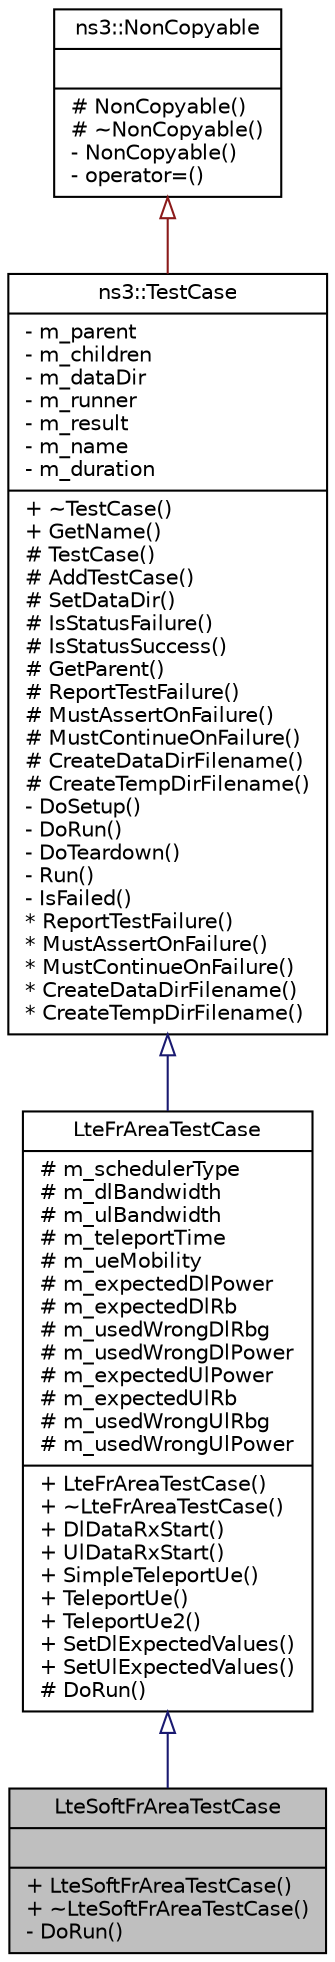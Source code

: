 digraph "LteSoftFrAreaTestCase"
{
  edge [fontname="Helvetica",fontsize="10",labelfontname="Helvetica",labelfontsize="10"];
  node [fontname="Helvetica",fontsize="10",shape=record];
  Node1 [label="{LteSoftFrAreaTestCase\n||+ LteSoftFrAreaTestCase()\l+ ~LteSoftFrAreaTestCase()\l- DoRun()\l}",height=0.2,width=0.4,color="black", fillcolor="grey75", style="filled", fontcolor="black"];
  Node2 -> Node1 [dir="back",color="midnightblue",fontsize="10",style="solid",arrowtail="onormal"];
  Node2 [label="{LteFrAreaTestCase\n|# m_schedulerType\l# m_dlBandwidth\l# m_ulBandwidth\l# m_teleportTime\l# m_ueMobility\l# m_expectedDlPower\l# m_expectedDlRb\l# m_usedWrongDlRbg\l# m_usedWrongDlPower\l# m_expectedUlPower\l# m_expectedUlRb\l# m_usedWrongUlRbg\l# m_usedWrongUlPower\l|+ LteFrAreaTestCase()\l+ ~LteFrAreaTestCase()\l+ DlDataRxStart()\l+ UlDataRxStart()\l+ SimpleTeleportUe()\l+ TeleportUe()\l+ TeleportUe2()\l+ SetDlExpectedValues()\l+ SetUlExpectedValues()\l# DoRun()\l}",height=0.2,width=0.4,color="black", fillcolor="white", style="filled",URL="$d1/ddf/classLteFrAreaTestCase.html"];
  Node3 -> Node2 [dir="back",color="midnightblue",fontsize="10",style="solid",arrowtail="onormal"];
  Node3 [label="{ns3::TestCase\n|- m_parent\l- m_children\l- m_dataDir\l- m_runner\l- m_result\l- m_name\l- m_duration\l|+ ~TestCase()\l+ GetName()\l# TestCase()\l# AddTestCase()\l# SetDataDir()\l# IsStatusFailure()\l# IsStatusSuccess()\l# GetParent()\l# ReportTestFailure()\l# MustAssertOnFailure()\l# MustContinueOnFailure()\l# CreateDataDirFilename()\l# CreateTempDirFilename()\l- DoSetup()\l- DoRun()\l- DoTeardown()\l- Run()\l- IsFailed()\l* ReportTestFailure()\l* MustAssertOnFailure()\l* MustContinueOnFailure()\l* CreateDataDirFilename()\l* CreateTempDirFilename()\l}",height=0.2,width=0.4,color="black", fillcolor="white", style="filled",URL="$dd/d88/classns3_1_1TestCase.html",tooltip="encapsulates test code "];
  Node4 -> Node3 [dir="back",color="firebrick4",fontsize="10",style="solid",arrowtail="onormal"];
  Node4 [label="{ns3::NonCopyable\n||# NonCopyable()\l# ~NonCopyable()\l- NonCopyable()\l- operator=()\l}",height=0.2,width=0.4,color="black", fillcolor="white", style="filled",URL="$da/dd1/classns3_1_1NonCopyable.html"];
}
